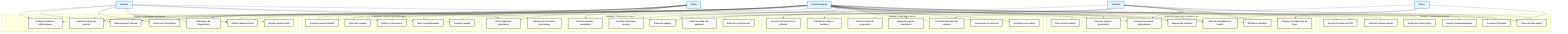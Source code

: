 graph TD
    %% Define actors
    P[Patient]
    K[Kinésithérapeute]
    A[Assistant]
    AD[Admin]
    S[Système]
    
    %% Define styling
    classDef usecase fill:#f9f9f9,stroke:#333,stroke-width:2px,color:#000;
    classDef actor fill:#e1f5fe,stroke:#0277bd,stroke-width:2px,color:#000;
    
    %% Module 1: Gestion des Patients
    subgraph M1[Module 1: Gestion des Patients]
        UC1[Créer une fiche patient]
        UC2[Consulter l'historique]
        UC3[Importer documents/images]
        UC4[Ajouter des notes privées]
        UC5[Gérer les contacts urgents]
        UC6[Exporter le dossier en PDF]
    end
    
    %% Module 2: Gestion des Rendez-vous
    subgraph M2[Module 2: Gestion des Rendez-vous]
        UC7[Afficher le calendrier]
        UC8[Prendre un rendez-vous en ligne]
        UC9[Bloquer des créneaux]
        UC10[Gérer les séances groupe/solo]
        UC11[Envoyer des rappels automatiques]
        UC12[Gérer les annulations et reports]
        UC13[Gérer la liste d'attente]
    end
    
    %% Module 3: Suivi des Séances
    subgraph M3[Module 3: Suivi des Séances]
        UC14[Enregistrer une séance]
        UC15[Documenter les exercices]
        UC16[Ajouter des photos avant/après]
        UC17[Saisir des notes de progression]
        UC18[Consulter historique des séances]
        UC19[Planifier les séances suivantes]
        UC20[Prescrire des exercices à domicile]
    end
    
    %% Module 4: Paiements et Reçus
    subgraph M4[Module 4: Paiements et Reçus]
        UC21[Générer une facturation automatique]
        UC22[Gérer les modes de paiement]
        UC23[Éditer des reçus/factures]
        UC24[Suivre les impayés]
        UC25[Consulter statistiques revenus]
        UC26[Exporter données comptables]
        UC27[Gérer intégration assurances]
    end
    
    %% Module 5: Statistiques et Rapports
    subgraph M5[Module 5: Statistiques et Rapports]
        UC28[Afficher tableau de bord]
        UC29[Statistiques de fréquentation]
        UC30[Analyse revenus par période]
        UC31[Suivre taux d'occupation]
        UC32[Identifier patients actifs]
        UC33[Générer rapport mensuel]
        UC34[Analyser tendances pathologiques]
    end
    
    %% Module 6: Gestion Multi-utilisateurs
    subgraph M6[Module 6: Gestion Multi-utilisateurs]
        UC35[Créer des comptes]
        UC36[Définir les permissions]
        UC37[Partager l'agenda]
        UC38[Gérer congés/absences]
        UC39[Consulter journal d'activité]
    end
    
    %% Actor connections to use cases
    %% Patient
    P --> UC2
    P --> UC8
    P --> UC12
    P --> UC18
    
    %% Kinésithérapeute
    K --> UC1
    K --> UC2
    K --> UC3
    K --> UC4
    K --> UC5
    K --> UC6
    K --> UC7
    K --> UC9
    K --> UC10
    K --> UC12
    K --> UC13
    K --> UC14
    K --> UC15
    K --> UC16
    K --> UC17
    K --> UC18
    K --> UC19
    K --> UC20
    K --> UC22
    K --> UC25
    K --> UC28
    K --> UC29
    K --> UC31
    K --> UC32
    K --> UC33
    K --> UC34
    K --> UC36
    K --> UC37
    K --> UC38
    K --> UC39
    
    %% Assistant
    A --> UC1
    A --> UC2
    A --> UC7
    A --> UC8
    A --> UC11
    A --> UC12
    A --> UC22
    A --> UC23
    A --> UC24
    A --> UC37
    
    %% Admin
    AD --> UC6
    AD --> UC24
    AD --> UC25
    AD --> UC26
    AD --> UC27
    AD --> UC28
    AD --> UC30
    AD --> UC33
    AD --> UC35
    AD --> UC36
    AD --> UC39
    
    %% Système
    S --> UC11
    S --> UC21
    S --> UC27
    S --> UC28
    S --> UC29
    S --> UC30
    S --> UC31
    S --> UC33
    S --> UC34
    
    %% Apply styles
    class UC1,UC2,UC3,UC4,UC5,UC6,UC7,UC8,UC9,UC10,UC11,UC12,UC13,UC14,UC15,UC16,UC17,UC18,UC19,UC20,UC21,UC22,UC23,UC24,UC25,UC26,UC27,UC28,UC29,UC30,UC31,UC32,UC33,UC34,UC35,UC36,UC37,UC38,UC39 usecase;
    class P,K,A,AD,S actor;